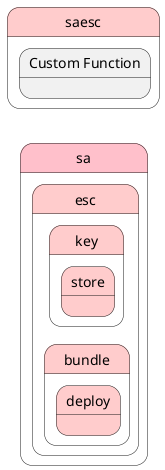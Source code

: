 @startuml
left to right direction


state "sa" as sa #pink {
state "esc" as saesc #ffcccc {
}
}


state "saesc" as pstatename #ffcccc {
    state "Custom Function" as escfunction {
    }
}

        state "sa" as sa #pink {
state "esc" as saesc #ffcccc {
state "bundle" as saescbundle #ffcccc {
state "deploy" as saescbundledeploy #ffcccc {
}
}
}
}


        state "sa" as sa #pink {
state "esc" as saesc #ffcccc {
state "key" as saesckey #ffcccc {
state "store" as saesckeystore #ffcccc {
}
}
}
}






@enduml
